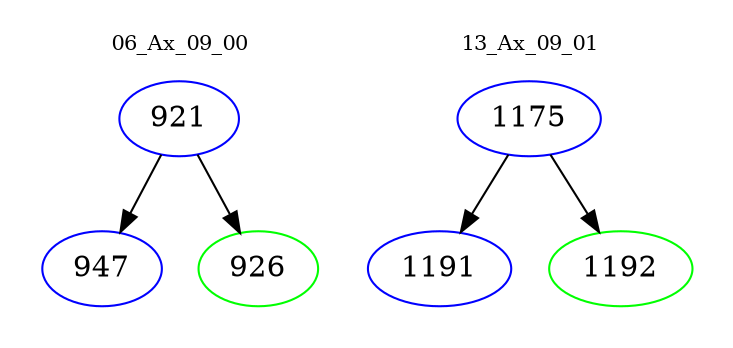 digraph{
subgraph cluster_0 {
color = white
label = "06_Ax_09_00";
fontsize=10;
T0_921 [label="921", color="blue"]
T0_921 -> T0_947 [color="black"]
T0_947 [label="947", color="blue"]
T0_921 -> T0_926 [color="black"]
T0_926 [label="926", color="green"]
}
subgraph cluster_1 {
color = white
label = "13_Ax_09_01";
fontsize=10;
T1_1175 [label="1175", color="blue"]
T1_1175 -> T1_1191 [color="black"]
T1_1191 [label="1191", color="blue"]
T1_1175 -> T1_1192 [color="black"]
T1_1192 [label="1192", color="green"]
}
}
